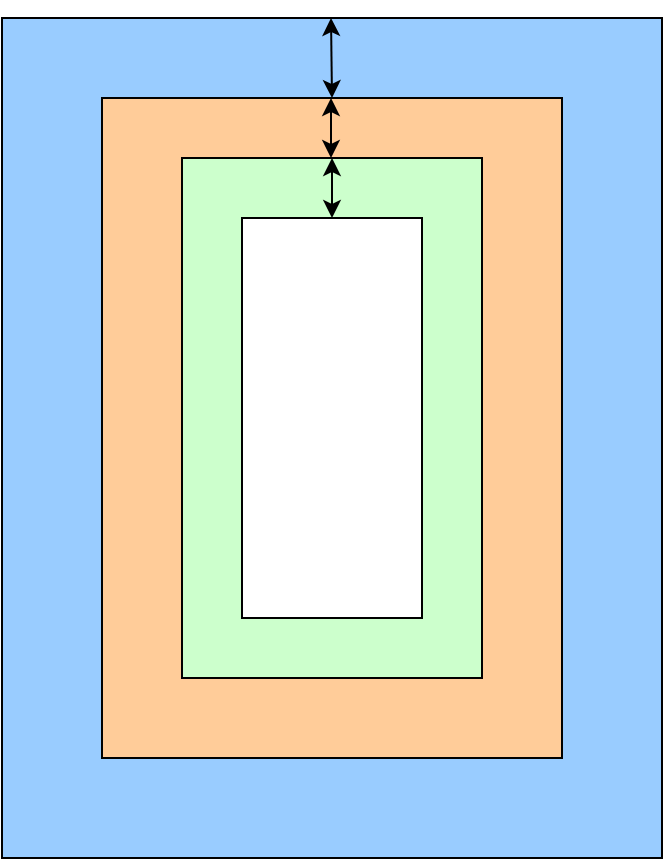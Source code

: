 <mxfile version="22.0.4" type="github">
  <diagram name="第 1 页" id="XaicX3cYYFWenSNxdmKn">
    <mxGraphModel dx="871" dy="666" grid="1" gridSize="10" guides="1" tooltips="1" connect="1" arrows="1" fold="1" page="1" pageScale="1" pageWidth="827" pageHeight="1169" math="0" shadow="0">
      <root>
        <mxCell id="0" />
        <mxCell id="1" parent="0" />
        <mxCell id="JwPCDsrIfk_1fl6KGNgR-8" value="" style="rounded=0;whiteSpace=wrap;html=1;fillColor=#99CCFF;" vertex="1" parent="1">
          <mxGeometry x="120" y="50" width="330" height="420" as="geometry" />
        </mxCell>
        <mxCell id="JwPCDsrIfk_1fl6KGNgR-7" value="" style="rounded=0;whiteSpace=wrap;html=1;fillColor=#FFCC99;" vertex="1" parent="1">
          <mxGeometry x="170" y="90" width="230" height="330" as="geometry" />
        </mxCell>
        <mxCell id="JwPCDsrIfk_1fl6KGNgR-2" value="" style="rounded=0;whiteSpace=wrap;html=1;fillColor=#CCFFCC;" vertex="1" parent="1">
          <mxGeometry x="210" y="120" width="150" height="260" as="geometry" />
        </mxCell>
        <mxCell id="JwPCDsrIfk_1fl6KGNgR-6" value="" style="rounded=0;whiteSpace=wrap;html=1;" vertex="1" parent="1">
          <mxGeometry x="240" y="150" width="90" height="200" as="geometry" />
        </mxCell>
        <mxCell id="JwPCDsrIfk_1fl6KGNgR-15" value="" style="endArrow=classic;startArrow=classic;html=1;rounded=0;exitX=0.5;exitY=0;exitDx=0;exitDy=0;entryX=0.5;entryY=0;entryDx=0;entryDy=0;" edge="1" parent="1" source="JwPCDsrIfk_1fl6KGNgR-6" target="JwPCDsrIfk_1fl6KGNgR-2">
          <mxGeometry width="50" height="50" relative="1" as="geometry">
            <mxPoint x="240" y="170" as="sourcePoint" />
            <mxPoint x="290" y="120" as="targetPoint" />
          </mxGeometry>
        </mxCell>
        <mxCell id="JwPCDsrIfk_1fl6KGNgR-16" value="" style="endArrow=classic;startArrow=classic;html=1;rounded=0;exitX=0.5;exitY=0;exitDx=0;exitDy=0;entryX=0.5;entryY=0;entryDx=0;entryDy=0;" edge="1" parent="1">
          <mxGeometry width="50" height="50" relative="1" as="geometry">
            <mxPoint x="284.5" y="120" as="sourcePoint" />
            <mxPoint x="284.5" y="90" as="targetPoint" />
          </mxGeometry>
        </mxCell>
        <mxCell id="JwPCDsrIfk_1fl6KGNgR-18" value="" style="endArrow=classic;startArrow=classic;html=1;rounded=0;exitX=0.5;exitY=0;exitDx=0;exitDy=0;entryX=0.5;entryY=0;entryDx=0;entryDy=0;" edge="1" parent="1" source="JwPCDsrIfk_1fl6KGNgR-7">
          <mxGeometry width="50" height="50" relative="1" as="geometry">
            <mxPoint x="284.5" y="80" as="sourcePoint" />
            <mxPoint x="284.5" y="50" as="targetPoint" />
          </mxGeometry>
        </mxCell>
      </root>
    </mxGraphModel>
  </diagram>
</mxfile>
